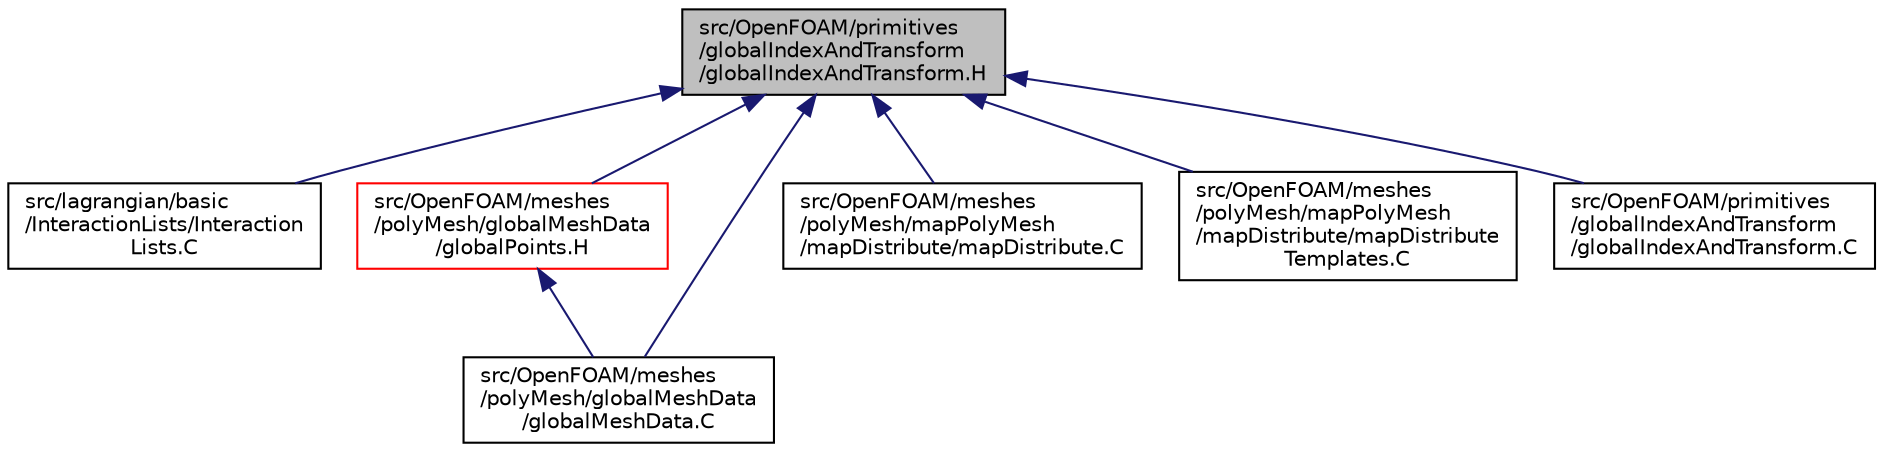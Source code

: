digraph "src/OpenFOAM/primitives/globalIndexAndTransform/globalIndexAndTransform.H"
{
  bgcolor="transparent";
  edge [fontname="Helvetica",fontsize="10",labelfontname="Helvetica",labelfontsize="10"];
  node [fontname="Helvetica",fontsize="10",shape=record];
  Node238 [label="src/OpenFOAM/primitives\l/globalIndexAndTransform\l/globalIndexAndTransform.H",height=0.2,width=0.4,color="black", fillcolor="grey75", style="filled", fontcolor="black"];
  Node238 -> Node239 [dir="back",color="midnightblue",fontsize="10",style="solid",fontname="Helvetica"];
  Node239 [label="src/lagrangian/basic\l/InteractionLists/Interaction\lLists.C",height=0.2,width=0.4,color="black",URL="$a05540.html"];
  Node238 -> Node240 [dir="back",color="midnightblue",fontsize="10",style="solid",fontname="Helvetica"];
  Node240 [label="src/OpenFOAM/meshes\l/polyMesh/globalMeshData\l/globalPoints.H",height=0.2,width=0.4,color="red",URL="$a12302.html"];
  Node240 -> Node241 [dir="back",color="midnightblue",fontsize="10",style="solid",fontname="Helvetica"];
  Node241 [label="src/OpenFOAM/meshes\l/polyMesh/globalMeshData\l/globalMeshData.C",height=0.2,width=0.4,color="black",URL="$a12290.html"];
  Node238 -> Node241 [dir="back",color="midnightblue",fontsize="10",style="solid",fontname="Helvetica"];
  Node238 -> Node243 [dir="back",color="midnightblue",fontsize="10",style="solid",fontname="Helvetica"];
  Node243 [label="src/OpenFOAM/meshes\l/polyMesh/mapPolyMesh\l/mapDistribute/mapDistribute.C",height=0.2,width=0.4,color="black",URL="$a12332.html"];
  Node238 -> Node244 [dir="back",color="midnightblue",fontsize="10",style="solid",fontname="Helvetica"];
  Node244 [label="src/OpenFOAM/meshes\l/polyMesh/mapPolyMesh\l/mapDistribute/mapDistribute\lTemplates.C",height=0.2,width=0.4,color="black",URL="$a12356.html"];
  Node238 -> Node245 [dir="back",color="midnightblue",fontsize="10",style="solid",fontname="Helvetica"];
  Node245 [label="src/OpenFOAM/primitives\l/globalIndexAndTransform\l/globalIndexAndTransform.C",height=0.2,width=0.4,color="black",URL="$a13067.html"];
}
